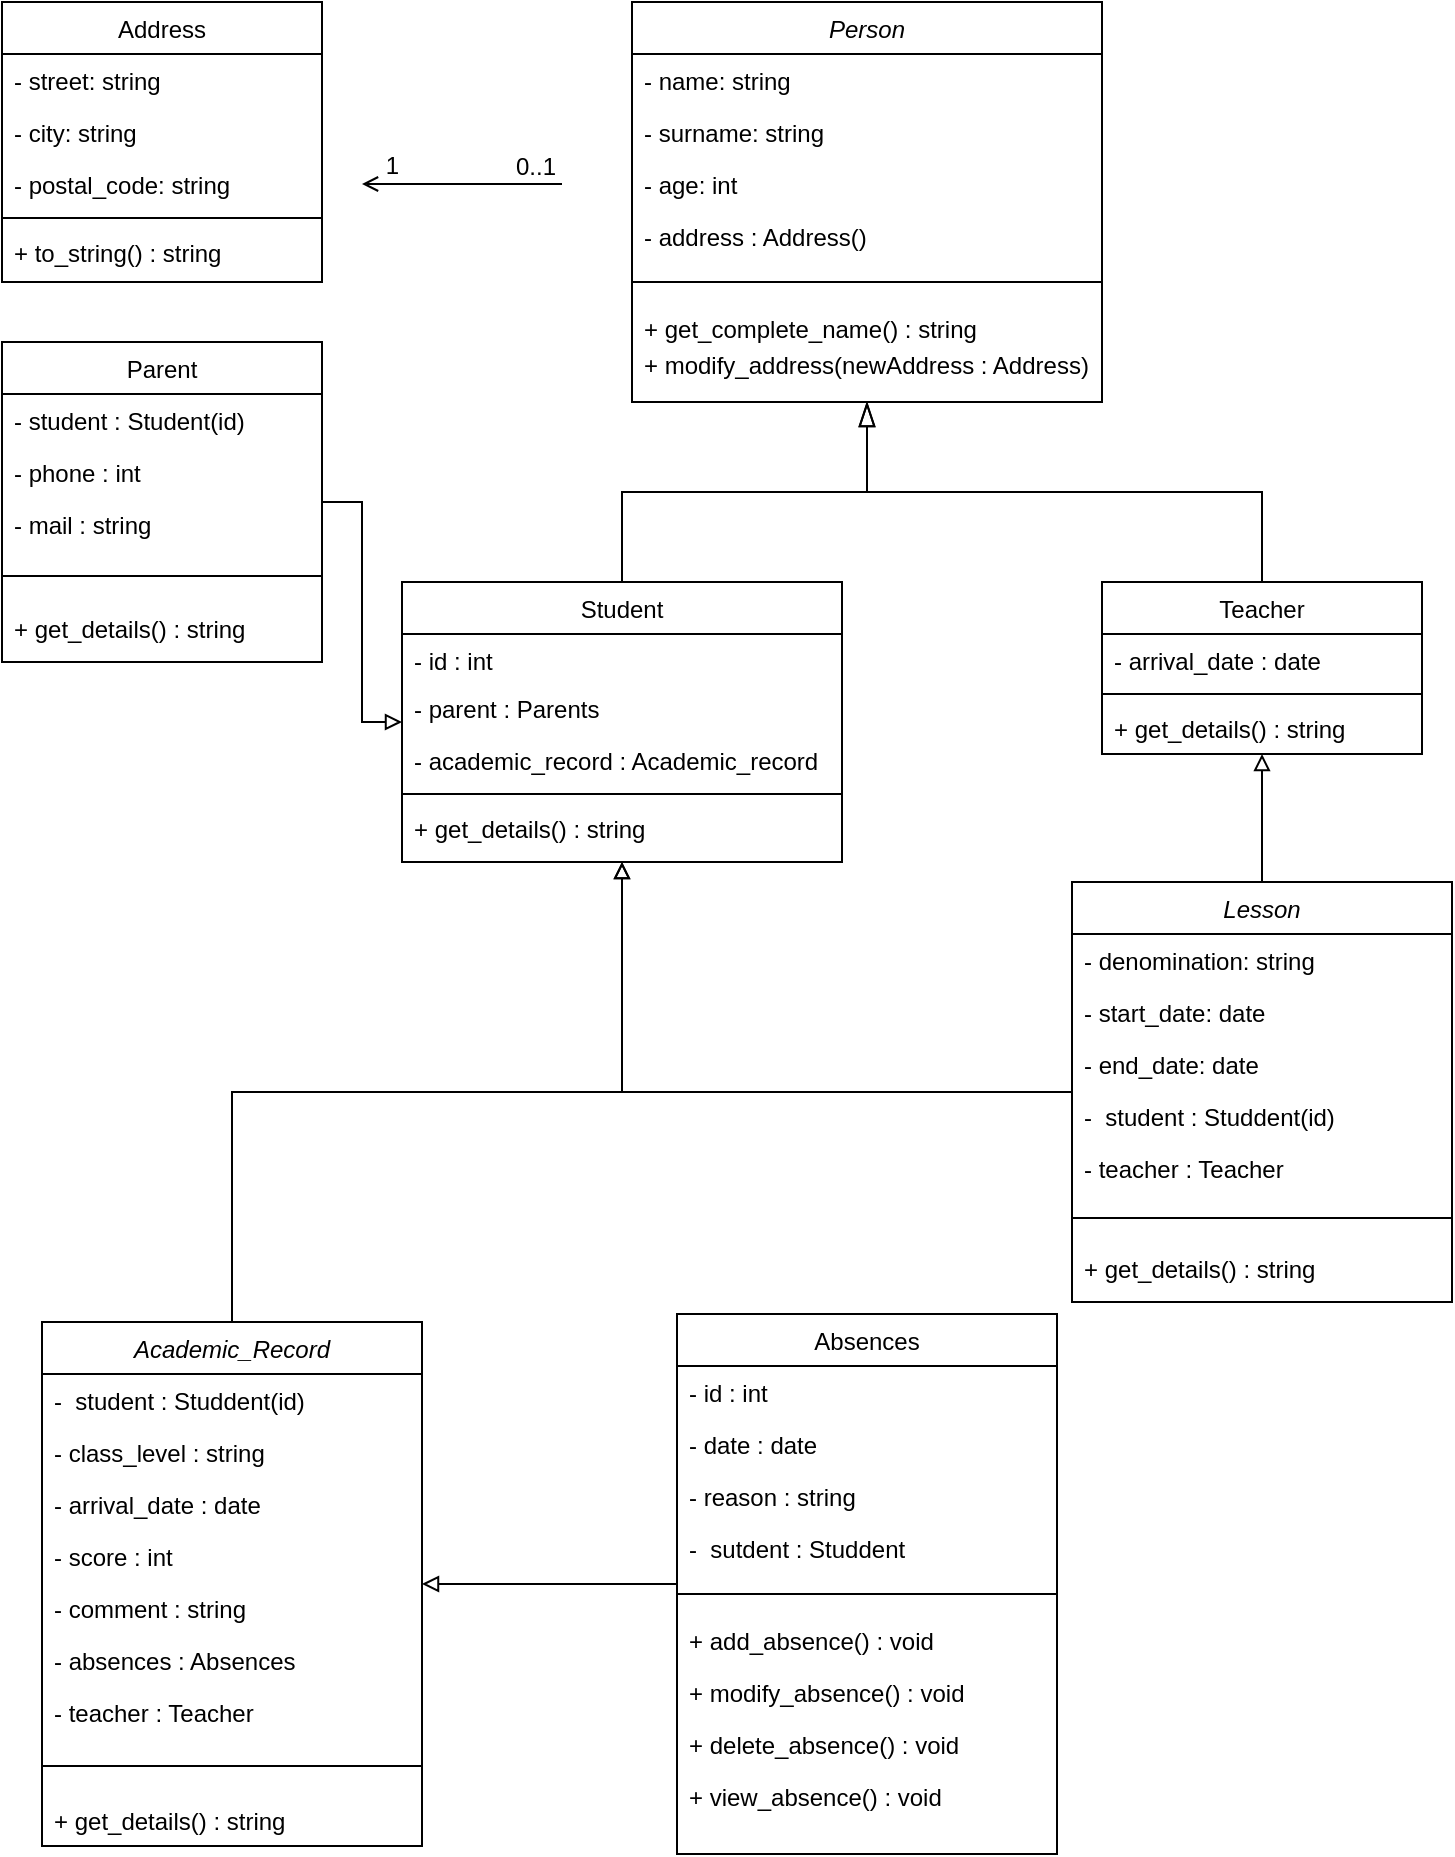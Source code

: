 <mxfile version="24.7.6">
  <diagram name="Page-1" id="Vpz9J0QDf26ixWNuGLwc">
    <mxGraphModel dx="1211" dy="624" grid="1" gridSize="10" guides="1" tooltips="1" connect="1" arrows="1" fold="1" page="1" pageScale="1" pageWidth="827" pageHeight="1169" math="0" shadow="0">
      <root>
        <mxCell id="0" />
        <mxCell id="1" parent="0" />
        <mxCell id="XQ9nvu6aSsjh0hOFuqJx-2" value="Person" style="swimlane;fontStyle=2;align=center;verticalAlign=top;childLayout=stackLayout;horizontal=1;startSize=26;horizontalStack=0;resizeParent=1;resizeLast=0;collapsible=1;marginBottom=0;rounded=0;shadow=0;strokeWidth=1;" parent="1" vertex="1">
          <mxGeometry x="335" y="10" width="235" height="200" as="geometry">
            <mxRectangle x="230" y="140" width="160" height="26" as="alternateBounds" />
          </mxGeometry>
        </mxCell>
        <mxCell id="XQ9nvu6aSsjh0hOFuqJx-3" value="- name: string" style="text;align=left;verticalAlign=top;spacingLeft=4;spacingRight=4;overflow=hidden;rotatable=0;points=[[0,0.5],[1,0.5]];portConstraint=eastwest;" parent="XQ9nvu6aSsjh0hOFuqJx-2" vertex="1">
          <mxGeometry y="26" width="235" height="26" as="geometry" />
        </mxCell>
        <mxCell id="XQ9nvu6aSsjh0hOFuqJx-4" value="- surname: string" style="text;align=left;verticalAlign=top;spacingLeft=4;spacingRight=4;overflow=hidden;rotatable=0;points=[[0,0.5],[1,0.5]];portConstraint=eastwest;rounded=0;shadow=0;html=0;" parent="XQ9nvu6aSsjh0hOFuqJx-2" vertex="1">
          <mxGeometry y="52" width="235" height="26" as="geometry" />
        </mxCell>
        <mxCell id="XQ9nvu6aSsjh0hOFuqJx-5" value="- age: int&#xa;&#xa;" style="text;align=left;verticalAlign=top;spacingLeft=4;spacingRight=4;overflow=hidden;rotatable=0;points=[[0,0.5],[1,0.5]];portConstraint=eastwest;rounded=0;shadow=0;html=0;" parent="XQ9nvu6aSsjh0hOFuqJx-2" vertex="1">
          <mxGeometry y="78" width="235" height="26" as="geometry" />
        </mxCell>
        <mxCell id="pg1mxWmUHJXe1H1death-4" value="- address : Address()" style="text;align=left;verticalAlign=top;spacingLeft=4;spacingRight=4;overflow=hidden;rotatable=0;points=[[0,0.5],[1,0.5]];portConstraint=eastwest;rounded=0;shadow=0;html=0;" parent="XQ9nvu6aSsjh0hOFuqJx-2" vertex="1">
          <mxGeometry y="104" width="235" height="26" as="geometry" />
        </mxCell>
        <mxCell id="XQ9nvu6aSsjh0hOFuqJx-6" value="" style="line;html=1;strokeWidth=1;align=left;verticalAlign=middle;spacingTop=-1;spacingLeft=3;spacingRight=3;rotatable=0;labelPosition=right;points=[];portConstraint=eastwest;" parent="XQ9nvu6aSsjh0hOFuqJx-2" vertex="1">
          <mxGeometry y="130" width="235" height="20" as="geometry" />
        </mxCell>
        <mxCell id="XQ9nvu6aSsjh0hOFuqJx-7" value="+ get_complete_name() : string" style="text;align=left;verticalAlign=top;spacingLeft=4;spacingRight=4;overflow=hidden;rotatable=0;points=[[0,0.5],[1,0.5]];portConstraint=eastwest;" parent="XQ9nvu6aSsjh0hOFuqJx-2" vertex="1">
          <mxGeometry y="150" width="235" height="18" as="geometry" />
        </mxCell>
        <mxCell id="QH-RMa6fuv2VY8GXqJA8-2" value="+ modify_address(newAddress : Address)" style="text;align=left;verticalAlign=top;spacingLeft=4;spacingRight=4;overflow=hidden;rotatable=0;points=[[0,0.5],[1,0.5]];portConstraint=eastwest;" parent="XQ9nvu6aSsjh0hOFuqJx-2" vertex="1">
          <mxGeometry y="168" width="235" height="26" as="geometry" />
        </mxCell>
        <mxCell id="XQ9nvu6aSsjh0hOFuqJx-8" value="Student" style="swimlane;fontStyle=0;align=center;verticalAlign=top;childLayout=stackLayout;horizontal=1;startSize=26;horizontalStack=0;resizeParent=1;resizeLast=0;collapsible=1;marginBottom=0;rounded=0;shadow=0;strokeWidth=1;" parent="1" vertex="1">
          <mxGeometry x="220" y="300" width="220" height="140" as="geometry">
            <mxRectangle x="130" y="380" width="160" height="26" as="alternateBounds" />
          </mxGeometry>
        </mxCell>
        <mxCell id="XQ9nvu6aSsjh0hOFuqJx-9" value="- id : int" style="text;align=left;verticalAlign=top;spacingLeft=4;spacingRight=4;overflow=hidden;rotatable=0;points=[[0,0.5],[1,0.5]];portConstraint=eastwest;" parent="XQ9nvu6aSsjh0hOFuqJx-8" vertex="1">
          <mxGeometry y="26" width="220" height="24" as="geometry" />
        </mxCell>
        <mxCell id="pg1mxWmUHJXe1H1death-65" value="- parent : Parents" style="text;align=left;verticalAlign=top;spacingLeft=4;spacingRight=4;overflow=hidden;rotatable=0;points=[[0,0.5],[1,0.5]];portConstraint=eastwest;" parent="XQ9nvu6aSsjh0hOFuqJx-8" vertex="1">
          <mxGeometry y="50" width="220" height="26" as="geometry" />
        </mxCell>
        <mxCell id="pg1mxWmUHJXe1H1death-39" value="- academic_record : Academic_record" style="text;align=left;verticalAlign=top;spacingLeft=4;spacingRight=4;overflow=hidden;rotatable=0;points=[[0,0.5],[1,0.5]];portConstraint=eastwest;" parent="XQ9nvu6aSsjh0hOFuqJx-8" vertex="1">
          <mxGeometry y="76" width="220" height="26" as="geometry" />
        </mxCell>
        <mxCell id="XQ9nvu6aSsjh0hOFuqJx-11" value="" style="line;html=1;strokeWidth=1;align=left;verticalAlign=middle;spacingTop=-1;spacingLeft=3;spacingRight=3;rotatable=0;labelPosition=right;points=[];portConstraint=eastwest;" parent="XQ9nvu6aSsjh0hOFuqJx-8" vertex="1">
          <mxGeometry y="102" width="220" height="8" as="geometry" />
        </mxCell>
        <mxCell id="Wxd8JvXSVxn9Ojs1rSjm-1" value="+ get_details() : string" style="text;align=left;verticalAlign=top;spacingLeft=4;spacingRight=4;overflow=hidden;rotatable=0;points=[[0,0.5],[1,0.5]];portConstraint=eastwest;" vertex="1" parent="XQ9nvu6aSsjh0hOFuqJx-8">
          <mxGeometry y="110" width="220" height="26" as="geometry" />
        </mxCell>
        <mxCell id="XQ9nvu6aSsjh0hOFuqJx-14" value="" style="endArrow=blockThin;endSize=10;endFill=0;shadow=0;strokeWidth=1;rounded=0;curved=0;edgeStyle=elbowEdgeStyle;elbow=vertical;" parent="1" source="XQ9nvu6aSsjh0hOFuqJx-8" target="XQ9nvu6aSsjh0hOFuqJx-2" edge="1">
          <mxGeometry width="160" relative="1" as="geometry">
            <mxPoint x="420" y="203" as="sourcePoint" />
            <mxPoint x="420" y="203" as="targetPoint" />
          </mxGeometry>
        </mxCell>
        <mxCell id="XQ9nvu6aSsjh0hOFuqJx-15" value="Teacher" style="swimlane;fontStyle=0;align=center;verticalAlign=top;childLayout=stackLayout;horizontal=1;startSize=26;horizontalStack=0;resizeParent=1;resizeLast=0;collapsible=1;marginBottom=0;rounded=0;shadow=0;strokeWidth=1;" parent="1" vertex="1">
          <mxGeometry x="570" y="300" width="160" height="86" as="geometry">
            <mxRectangle x="340" y="380" width="170" height="26" as="alternateBounds" />
          </mxGeometry>
        </mxCell>
        <mxCell id="XQ9nvu6aSsjh0hOFuqJx-16" value="- arrival_date : date" style="text;align=left;verticalAlign=top;spacingLeft=4;spacingRight=4;overflow=hidden;rotatable=0;points=[[0,0.5],[1,0.5]];portConstraint=eastwest;" parent="XQ9nvu6aSsjh0hOFuqJx-15" vertex="1">
          <mxGeometry y="26" width="160" height="26" as="geometry" />
        </mxCell>
        <mxCell id="XQ9nvu6aSsjh0hOFuqJx-17" value="" style="line;html=1;strokeWidth=1;align=left;verticalAlign=middle;spacingTop=-1;spacingLeft=3;spacingRight=3;rotatable=0;labelPosition=right;points=[];portConstraint=eastwest;" parent="XQ9nvu6aSsjh0hOFuqJx-15" vertex="1">
          <mxGeometry y="52" width="160" height="8" as="geometry" />
        </mxCell>
        <mxCell id="Wxd8JvXSVxn9Ojs1rSjm-2" value="+ get_details() : string" style="text;align=left;verticalAlign=top;spacingLeft=4;spacingRight=4;overflow=hidden;rotatable=0;points=[[0,0.5],[1,0.5]];portConstraint=eastwest;" vertex="1" parent="XQ9nvu6aSsjh0hOFuqJx-15">
          <mxGeometry y="60" width="160" height="26" as="geometry" />
        </mxCell>
        <mxCell id="XQ9nvu6aSsjh0hOFuqJx-18" value="" style="endArrow=blockThin;endSize=10;endFill=0;shadow=0;strokeWidth=1;rounded=0;curved=0;edgeStyle=elbowEdgeStyle;elbow=vertical;" parent="1" source="XQ9nvu6aSsjh0hOFuqJx-15" target="XQ9nvu6aSsjh0hOFuqJx-2" edge="1">
          <mxGeometry width="160" relative="1" as="geometry">
            <mxPoint x="430" y="373" as="sourcePoint" />
            <mxPoint x="530" y="271" as="targetPoint" />
          </mxGeometry>
        </mxCell>
        <mxCell id="XQ9nvu6aSsjh0hOFuqJx-19" value="Address" style="swimlane;fontStyle=0;align=center;verticalAlign=top;childLayout=stackLayout;horizontal=1;startSize=26;horizontalStack=0;resizeParent=1;resizeLast=0;collapsible=1;marginBottom=0;rounded=0;shadow=0;strokeWidth=1;" parent="1" vertex="1">
          <mxGeometry x="20" y="10" width="160" height="140" as="geometry">
            <mxRectangle x="550" y="140" width="160" height="26" as="alternateBounds" />
          </mxGeometry>
        </mxCell>
        <mxCell id="XQ9nvu6aSsjh0hOFuqJx-20" value="- street: string" style="text;align=left;verticalAlign=top;spacingLeft=4;spacingRight=4;overflow=hidden;rotatable=0;points=[[0,0.5],[1,0.5]];portConstraint=eastwest;" parent="XQ9nvu6aSsjh0hOFuqJx-19" vertex="1">
          <mxGeometry y="26" width="160" height="26" as="geometry" />
        </mxCell>
        <mxCell id="XQ9nvu6aSsjh0hOFuqJx-21" value="- city: string" style="text;align=left;verticalAlign=top;spacingLeft=4;spacingRight=4;overflow=hidden;rotatable=0;points=[[0,0.5],[1,0.5]];portConstraint=eastwest;rounded=0;shadow=0;html=0;" parent="XQ9nvu6aSsjh0hOFuqJx-19" vertex="1">
          <mxGeometry y="52" width="160" height="26" as="geometry" />
        </mxCell>
        <mxCell id="XQ9nvu6aSsjh0hOFuqJx-23" value="- postal_code: string" style="text;align=left;verticalAlign=top;spacingLeft=4;spacingRight=4;overflow=hidden;rotatable=0;points=[[0,0.5],[1,0.5]];portConstraint=eastwest;rounded=0;shadow=0;html=0;" parent="XQ9nvu6aSsjh0hOFuqJx-19" vertex="1">
          <mxGeometry y="78" width="160" height="26" as="geometry" />
        </mxCell>
        <mxCell id="XQ9nvu6aSsjh0hOFuqJx-25" value="" style="line;html=1;strokeWidth=1;align=left;verticalAlign=middle;spacingTop=-1;spacingLeft=3;spacingRight=3;rotatable=0;labelPosition=right;points=[];portConstraint=eastwest;" parent="XQ9nvu6aSsjh0hOFuqJx-19" vertex="1">
          <mxGeometry y="104" width="160" height="8" as="geometry" />
        </mxCell>
        <mxCell id="XQ9nvu6aSsjh0hOFuqJx-27" value="+ to_string() : string" style="text;align=left;verticalAlign=top;spacingLeft=4;spacingRight=4;overflow=hidden;rotatable=0;points=[[0,0.5],[1,0.5]];portConstraint=eastwest;" parent="XQ9nvu6aSsjh0hOFuqJx-19" vertex="1">
          <mxGeometry y="112" width="160" height="26" as="geometry" />
        </mxCell>
        <mxCell id="XQ9nvu6aSsjh0hOFuqJx-28" value="" style="endArrow=open;shadow=0;strokeWidth=1;rounded=0;curved=0;endFill=1;edgeStyle=elbowEdgeStyle;elbow=vertical;" parent="1" edge="1">
          <mxGeometry x="0.5" y="41" relative="1" as="geometry">
            <mxPoint x="300" y="101" as="sourcePoint" />
            <mxPoint x="200.0" y="100.5" as="targetPoint" />
            <mxPoint x="-40" y="32" as="offset" />
          </mxGeometry>
        </mxCell>
        <mxCell id="XQ9nvu6aSsjh0hOFuqJx-29" value="0..1" style="resizable=0;align=left;verticalAlign=bottom;labelBackgroundColor=none;fontSize=12;" parent="XQ9nvu6aSsjh0hOFuqJx-28" connectable="0" vertex="1">
          <mxGeometry x="-1" relative="1" as="geometry">
            <mxPoint x="-25" as="offset" />
          </mxGeometry>
        </mxCell>
        <mxCell id="XQ9nvu6aSsjh0hOFuqJx-30" value="1" style="resizable=0;align=right;verticalAlign=bottom;labelBackgroundColor=none;fontSize=12;" parent="XQ9nvu6aSsjh0hOFuqJx-28" connectable="0" vertex="1">
          <mxGeometry x="1" relative="1" as="geometry">
            <mxPoint x="20" as="offset" />
          </mxGeometry>
        </mxCell>
        <mxCell id="pg1mxWmUHJXe1H1death-60" style="edgeStyle=orthogonalEdgeStyle;rounded=0;orthogonalLoop=1;jettySize=auto;html=1;endArrow=block;endFill=0;" parent="1" source="QH-RMa6fuv2VY8GXqJA8-5" target="XQ9nvu6aSsjh0hOFuqJx-15" edge="1">
          <mxGeometry relative="1" as="geometry" />
        </mxCell>
        <mxCell id="pg1mxWmUHJXe1H1death-67" style="edgeStyle=orthogonalEdgeStyle;rounded=0;orthogonalLoop=1;jettySize=auto;html=1;endArrow=block;endFill=0;" parent="1" source="QH-RMa6fuv2VY8GXqJA8-5" target="XQ9nvu6aSsjh0hOFuqJx-8" edge="1">
          <mxGeometry relative="1" as="geometry" />
        </mxCell>
        <mxCell id="QH-RMa6fuv2VY8GXqJA8-5" value="Lesson" style="swimlane;fontStyle=2;align=center;verticalAlign=top;childLayout=stackLayout;horizontal=1;startSize=26;horizontalStack=0;resizeParent=1;resizeLast=0;collapsible=1;marginBottom=0;rounded=0;shadow=0;strokeWidth=1;" parent="1" vertex="1">
          <mxGeometry x="555" y="450" width="190" height="210" as="geometry">
            <mxRectangle x="230" y="140" width="160" height="26" as="alternateBounds" />
          </mxGeometry>
        </mxCell>
        <mxCell id="QH-RMa6fuv2VY8GXqJA8-6" value="- denomination: string" style="text;align=left;verticalAlign=top;spacingLeft=4;spacingRight=4;overflow=hidden;rotatable=0;points=[[0,0.5],[1,0.5]];portConstraint=eastwest;" parent="QH-RMa6fuv2VY8GXqJA8-5" vertex="1">
          <mxGeometry y="26" width="190" height="26" as="geometry" />
        </mxCell>
        <mxCell id="QH-RMa6fuv2VY8GXqJA8-7" value="- start_date: date" style="text;align=left;verticalAlign=top;spacingLeft=4;spacingRight=4;overflow=hidden;rotatable=0;points=[[0,0.5],[1,0.5]];portConstraint=eastwest;rounded=0;shadow=0;html=0;" parent="QH-RMa6fuv2VY8GXqJA8-5" vertex="1">
          <mxGeometry y="52" width="190" height="26" as="geometry" />
        </mxCell>
        <mxCell id="QH-RMa6fuv2VY8GXqJA8-8" value="- end_date: date" style="text;align=left;verticalAlign=top;spacingLeft=4;spacingRight=4;overflow=hidden;rotatable=0;points=[[0,0.5],[1,0.5]];portConstraint=eastwest;rounded=0;shadow=0;html=0;" parent="QH-RMa6fuv2VY8GXqJA8-5" vertex="1">
          <mxGeometry y="78" width="190" height="26" as="geometry" />
        </mxCell>
        <mxCell id="pg1mxWmUHJXe1H1death-27" value="-  student : Studdent(id)" style="text;align=left;verticalAlign=top;spacingLeft=4;spacingRight=4;overflow=hidden;rotatable=0;points=[[0,0.5],[1,0.5]];portConstraint=eastwest;" parent="QH-RMa6fuv2VY8GXqJA8-5" vertex="1">
          <mxGeometry y="104" width="190" height="26" as="geometry" />
        </mxCell>
        <mxCell id="pg1mxWmUHJXe1H1death-35" value="- teacher : Teacher" style="text;align=left;verticalAlign=top;spacingLeft=4;spacingRight=4;overflow=hidden;rotatable=0;points=[[0,0.5],[1,0.5]];portConstraint=eastwest;" parent="QH-RMa6fuv2VY8GXqJA8-5" vertex="1">
          <mxGeometry y="130" width="190" height="26" as="geometry" />
        </mxCell>
        <mxCell id="QH-RMa6fuv2VY8GXqJA8-9" value="" style="line;html=1;strokeWidth=1;align=left;verticalAlign=middle;spacingTop=-1;spacingLeft=3;spacingRight=3;rotatable=0;labelPosition=right;points=[];portConstraint=eastwest;" parent="QH-RMa6fuv2VY8GXqJA8-5" vertex="1">
          <mxGeometry y="156" width="190" height="24" as="geometry" />
        </mxCell>
        <mxCell id="Wxd8JvXSVxn9Ojs1rSjm-4" value="+ get_details() : string" style="text;align=left;verticalAlign=top;spacingLeft=4;spacingRight=4;overflow=hidden;rotatable=0;points=[[0,0.5],[1,0.5]];portConstraint=eastwest;" vertex="1" parent="QH-RMa6fuv2VY8GXqJA8-5">
          <mxGeometry y="180" width="190" height="26" as="geometry" />
        </mxCell>
        <mxCell id="pg1mxWmUHJXe1H1death-63" style="edgeStyle=orthogonalEdgeStyle;rounded=0;orthogonalLoop=1;jettySize=auto;html=1;endArrow=block;endFill=0;" parent="1" source="Fji2wCADDdwevzrT1Mn8-7" target="pg1mxWmUHJXe1H1death-44" edge="1">
          <mxGeometry relative="1" as="geometry" />
        </mxCell>
        <mxCell id="Fji2wCADDdwevzrT1Mn8-7" value="Absences" style="swimlane;fontStyle=0;align=center;verticalAlign=top;childLayout=stackLayout;horizontal=1;startSize=26;horizontalStack=0;resizeParent=1;resizeLast=0;collapsible=1;marginBottom=0;rounded=0;shadow=0;strokeWidth=1;" parent="1" vertex="1">
          <mxGeometry x="357.5" y="666" width="190" height="270" as="geometry">
            <mxRectangle x="130" y="380" width="160" height="26" as="alternateBounds" />
          </mxGeometry>
        </mxCell>
        <mxCell id="pg1mxWmUHJXe1H1death-16" value="- id : int" style="text;align=left;verticalAlign=top;spacingLeft=4;spacingRight=4;overflow=hidden;rotatable=0;points=[[0,0.5],[1,0.5]];portConstraint=eastwest;" parent="Fji2wCADDdwevzrT1Mn8-7" vertex="1">
          <mxGeometry y="26" width="190" height="26" as="geometry" />
        </mxCell>
        <mxCell id="pg1mxWmUHJXe1H1death-17" value="- date : date" style="text;align=left;verticalAlign=top;spacingLeft=4;spacingRight=4;overflow=hidden;rotatable=0;points=[[0,0.5],[1,0.5]];portConstraint=eastwest;" parent="Fji2wCADDdwevzrT1Mn8-7" vertex="1">
          <mxGeometry y="52" width="190" height="26" as="geometry" />
        </mxCell>
        <mxCell id="pg1mxWmUHJXe1H1death-18" value="- reason : string " style="text;align=left;verticalAlign=top;spacingLeft=4;spacingRight=4;overflow=hidden;rotatable=0;points=[[0,0.5],[1,0.5]];portConstraint=eastwest;" parent="Fji2wCADDdwevzrT1Mn8-7" vertex="1">
          <mxGeometry y="78" width="190" height="26" as="geometry" />
        </mxCell>
        <mxCell id="pg1mxWmUHJXe1H1death-19" value="-  sutdent : Studdent" style="text;align=left;verticalAlign=top;spacingLeft=4;spacingRight=4;overflow=hidden;rotatable=0;points=[[0,0.5],[1,0.5]];portConstraint=eastwest;" parent="Fji2wCADDdwevzrT1Mn8-7" vertex="1">
          <mxGeometry y="104" width="190" height="26" as="geometry" />
        </mxCell>
        <mxCell id="Fji2wCADDdwevzrT1Mn8-8" value="" style="line;html=1;strokeWidth=1;align=left;verticalAlign=middle;spacingTop=-1;spacingLeft=3;spacingRight=3;rotatable=0;labelPosition=right;points=[];portConstraint=eastwest;" parent="Fji2wCADDdwevzrT1Mn8-7" vertex="1">
          <mxGeometry y="130" width="190" height="20" as="geometry" />
        </mxCell>
        <mxCell id="pg1mxWmUHJXe1H1death-22" value="+ add_absence() : void" style="text;align=left;verticalAlign=top;spacingLeft=4;spacingRight=4;overflow=hidden;rotatable=0;points=[[0,0.5],[1,0.5]];portConstraint=eastwest;" parent="Fji2wCADDdwevzrT1Mn8-7" vertex="1">
          <mxGeometry y="150" width="190" height="26" as="geometry" />
        </mxCell>
        <mxCell id="pg1mxWmUHJXe1H1death-23" value="+ modify_absence() : void" style="text;align=left;verticalAlign=top;spacingLeft=4;spacingRight=4;overflow=hidden;rotatable=0;points=[[0,0.5],[1,0.5]];portConstraint=eastwest;" parent="Fji2wCADDdwevzrT1Mn8-7" vertex="1">
          <mxGeometry y="176" width="190" height="26" as="geometry" />
        </mxCell>
        <mxCell id="pg1mxWmUHJXe1H1death-24" value="+ delete_absence() : void" style="text;align=left;verticalAlign=top;spacingLeft=4;spacingRight=4;overflow=hidden;rotatable=0;points=[[0,0.5],[1,0.5]];portConstraint=eastwest;" parent="Fji2wCADDdwevzrT1Mn8-7" vertex="1">
          <mxGeometry y="202" width="190" height="26" as="geometry" />
        </mxCell>
        <mxCell id="pg1mxWmUHJXe1H1death-25" value="+ view_absence() : void" style="text;align=left;verticalAlign=top;spacingLeft=4;spacingRight=4;overflow=hidden;rotatable=0;points=[[0,0.5],[1,0.5]];portConstraint=eastwest;" parent="Fji2wCADDdwevzrT1Mn8-7" vertex="1">
          <mxGeometry y="228" width="190" height="26" as="geometry" />
        </mxCell>
        <mxCell id="Wxd8JvXSVxn9Ojs1rSjm-3" style="edgeStyle=orthogonalEdgeStyle;rounded=0;orthogonalLoop=1;jettySize=auto;html=1;endArrow=block;endFill=0;" edge="1" parent="1" source="pg1mxWmUHJXe1H1death-7" target="XQ9nvu6aSsjh0hOFuqJx-8">
          <mxGeometry relative="1" as="geometry" />
        </mxCell>
        <mxCell id="pg1mxWmUHJXe1H1death-7" value="Parent" style="swimlane;fontStyle=0;align=center;verticalAlign=top;childLayout=stackLayout;horizontal=1;startSize=26;horizontalStack=0;resizeParent=1;resizeLast=0;collapsible=1;marginBottom=0;rounded=0;shadow=0;strokeWidth=1;" parent="1" vertex="1">
          <mxGeometry x="20" y="180" width="160" height="160" as="geometry">
            <mxRectangle x="130" y="380" width="160" height="26" as="alternateBounds" />
          </mxGeometry>
        </mxCell>
        <mxCell id="pg1mxWmUHJXe1H1death-8" value="- student : Student(id)" style="text;align=left;verticalAlign=top;spacingLeft=4;spacingRight=4;overflow=hidden;rotatable=0;points=[[0,0.5],[1,0.5]];portConstraint=eastwest;" parent="pg1mxWmUHJXe1H1death-7" vertex="1">
          <mxGeometry y="26" width="160" height="26" as="geometry" />
        </mxCell>
        <mxCell id="pg1mxWmUHJXe1H1death-68" value="- phone : int" style="text;align=left;verticalAlign=top;spacingLeft=4;spacingRight=4;overflow=hidden;rotatable=0;points=[[0,0.5],[1,0.5]];portConstraint=eastwest;" parent="pg1mxWmUHJXe1H1death-7" vertex="1">
          <mxGeometry y="52" width="160" height="26" as="geometry" />
        </mxCell>
        <mxCell id="pg1mxWmUHJXe1H1death-69" value="- mail : string" style="text;align=left;verticalAlign=top;spacingLeft=4;spacingRight=4;overflow=hidden;rotatable=0;points=[[0,0.5],[1,0.5]];portConstraint=eastwest;" parent="pg1mxWmUHJXe1H1death-7" vertex="1">
          <mxGeometry y="78" width="160" height="26" as="geometry" />
        </mxCell>
        <mxCell id="pg1mxWmUHJXe1H1death-9" value="" style="line;html=1;strokeWidth=1;align=left;verticalAlign=middle;spacingTop=-1;spacingLeft=3;spacingRight=3;rotatable=0;labelPosition=right;points=[];portConstraint=eastwest;" parent="pg1mxWmUHJXe1H1death-7" vertex="1">
          <mxGeometry y="104" width="160" height="26" as="geometry" />
        </mxCell>
        <mxCell id="pg1mxWmUHJXe1H1death-10" value="+ get_details() : string" style="text;align=left;verticalAlign=top;spacingLeft=4;spacingRight=4;overflow=hidden;rotatable=0;points=[[0,0.5],[1,0.5]];portConstraint=eastwest;" parent="pg1mxWmUHJXe1H1death-7" vertex="1">
          <mxGeometry y="130" width="160" height="26" as="geometry" />
        </mxCell>
        <mxCell id="pg1mxWmUHJXe1H1death-66" style="edgeStyle=orthogonalEdgeStyle;rounded=0;orthogonalLoop=1;jettySize=auto;html=1;endArrow=block;endFill=0;" parent="1" source="pg1mxWmUHJXe1H1death-44" target="XQ9nvu6aSsjh0hOFuqJx-8" edge="1">
          <mxGeometry relative="1" as="geometry" />
        </mxCell>
        <mxCell id="pg1mxWmUHJXe1H1death-44" value="Academic_Record" style="swimlane;fontStyle=2;align=center;verticalAlign=top;childLayout=stackLayout;horizontal=1;startSize=26;horizontalStack=0;resizeParent=1;resizeLast=0;collapsible=1;marginBottom=0;rounded=0;shadow=0;strokeWidth=1;" parent="1" vertex="1">
          <mxGeometry x="40" y="670" width="190" height="262" as="geometry">
            <mxRectangle x="230" y="140" width="160" height="26" as="alternateBounds" />
          </mxGeometry>
        </mxCell>
        <mxCell id="pg1mxWmUHJXe1H1death-48" value="-  student : Studdent(id)" style="text;align=left;verticalAlign=top;spacingLeft=4;spacingRight=4;overflow=hidden;rotatable=0;points=[[0,0.5],[1,0.5]];portConstraint=eastwest;" parent="pg1mxWmUHJXe1H1death-44" vertex="1">
          <mxGeometry y="26" width="190" height="26" as="geometry" />
        </mxCell>
        <mxCell id="pg1mxWmUHJXe1H1death-58" value="- class_level : string" style="text;align=left;verticalAlign=top;spacingLeft=4;spacingRight=4;overflow=hidden;rotatable=0;points=[[0,0.5],[1,0.5]];portConstraint=eastwest;" parent="pg1mxWmUHJXe1H1death-44" vertex="1">
          <mxGeometry y="52" width="190" height="26" as="geometry" />
        </mxCell>
        <mxCell id="pg1mxWmUHJXe1H1death-46" value="- arrival_date : date" style="text;align=left;verticalAlign=top;spacingLeft=4;spacingRight=4;overflow=hidden;rotatable=0;points=[[0,0.5],[1,0.5]];portConstraint=eastwest;rounded=0;shadow=0;html=0;" parent="pg1mxWmUHJXe1H1death-44" vertex="1">
          <mxGeometry y="78" width="190" height="26" as="geometry" />
        </mxCell>
        <mxCell id="pg1mxWmUHJXe1H1death-45" value="- score : int" style="text;align=left;verticalAlign=top;spacingLeft=4;spacingRight=4;overflow=hidden;rotatable=0;points=[[0,0.5],[1,0.5]];portConstraint=eastwest;" parent="pg1mxWmUHJXe1H1death-44" vertex="1">
          <mxGeometry y="104" width="190" height="26" as="geometry" />
        </mxCell>
        <mxCell id="pg1mxWmUHJXe1H1death-49" value="- comment : string" style="text;align=left;verticalAlign=top;spacingLeft=4;spacingRight=4;overflow=hidden;rotatable=0;points=[[0,0.5],[1,0.5]];portConstraint=eastwest;" parent="pg1mxWmUHJXe1H1death-44" vertex="1">
          <mxGeometry y="130" width="190" height="26" as="geometry" />
        </mxCell>
        <mxCell id="pg1mxWmUHJXe1H1death-57" value="- absences : Absences" style="text;align=left;verticalAlign=top;spacingLeft=4;spacingRight=4;overflow=hidden;rotatable=0;points=[[0,0.5],[1,0.5]];portConstraint=eastwest;" parent="pg1mxWmUHJXe1H1death-44" vertex="1">
          <mxGeometry y="156" width="190" height="26" as="geometry" />
        </mxCell>
        <mxCell id="Wxd8JvXSVxn9Ojs1rSjm-6" value="- teacher : Teacher" style="text;align=left;verticalAlign=top;spacingLeft=4;spacingRight=4;overflow=hidden;rotatable=0;points=[[0,0.5],[1,0.5]];portConstraint=eastwest;" vertex="1" parent="pg1mxWmUHJXe1H1death-44">
          <mxGeometry y="182" width="190" height="26" as="geometry" />
        </mxCell>
        <mxCell id="pg1mxWmUHJXe1H1death-50" value="" style="line;html=1;strokeWidth=1;align=left;verticalAlign=middle;spacingTop=-1;spacingLeft=3;spacingRight=3;rotatable=0;labelPosition=right;points=[];portConstraint=eastwest;" parent="pg1mxWmUHJXe1H1death-44" vertex="1">
          <mxGeometry y="208" width="190" height="28" as="geometry" />
        </mxCell>
        <mxCell id="Wxd8JvXSVxn9Ojs1rSjm-5" value="+ get_details() : string" style="text;align=left;verticalAlign=top;spacingLeft=4;spacingRight=4;overflow=hidden;rotatable=0;points=[[0,0.5],[1,0.5]];portConstraint=eastwest;" vertex="1" parent="pg1mxWmUHJXe1H1death-44">
          <mxGeometry y="236" width="190" height="26" as="geometry" />
        </mxCell>
      </root>
    </mxGraphModel>
  </diagram>
</mxfile>
